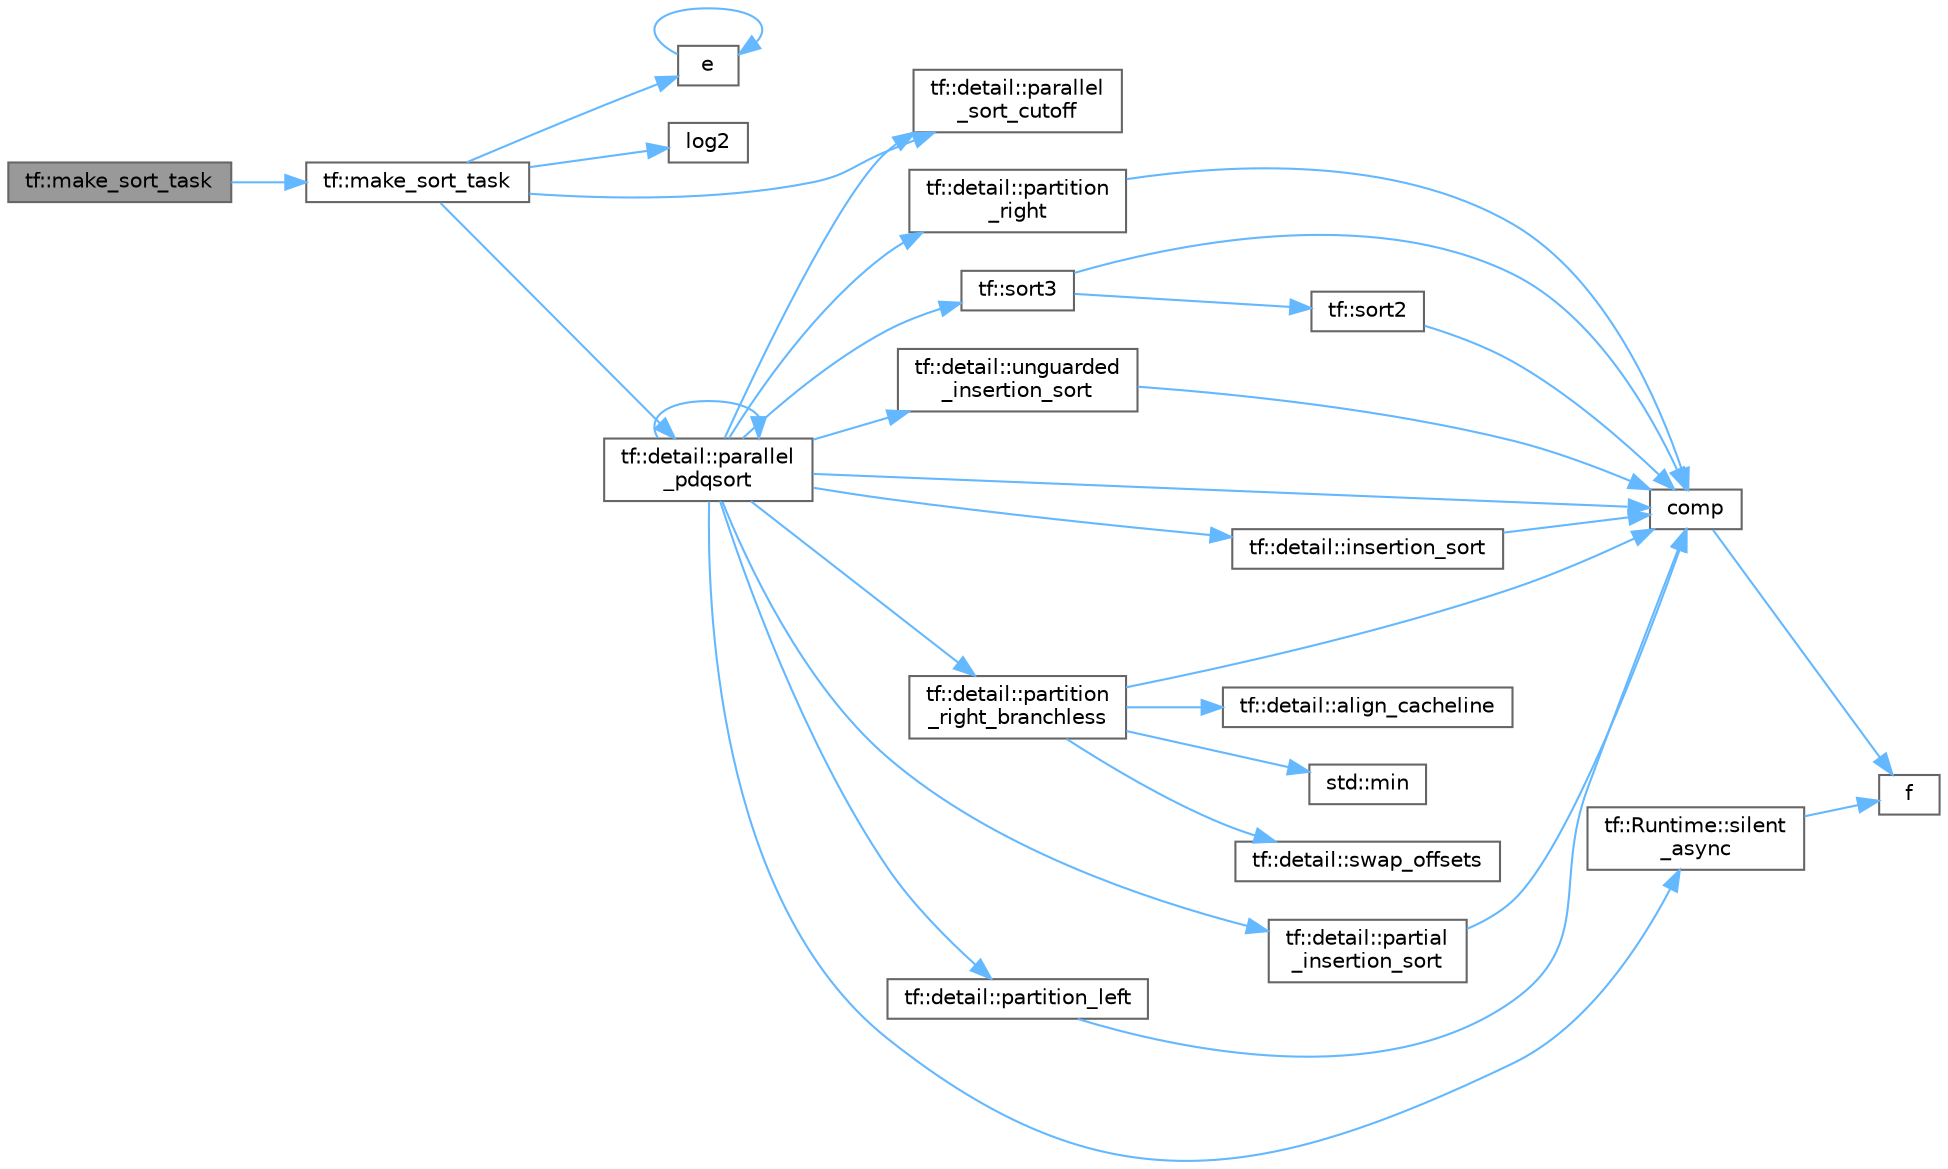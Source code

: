 digraph "tf::make_sort_task"
{
 // LATEX_PDF_SIZE
  bgcolor="transparent";
  edge [fontname=Helvetica,fontsize=10,labelfontname=Helvetica,labelfontsize=10];
  node [fontname=Helvetica,fontsize=10,shape=box,height=0.2,width=0.4];
  rankdir="LR";
  Node1 [id="Node000001",label="tf::make_sort_task",height=0.2,width=0.4,color="gray40", fillcolor="grey60", style="filled", fontcolor="black",tooltip=" "];
  Node1 -> Node2 [id="edge32_Node000001_Node000002",color="steelblue1",style="solid",tooltip=" "];
  Node2 [id="Node000002",label="tf::make_sort_task",height=0.2,width=0.4,color="grey40", fillcolor="white", style="filled",URL="$namespacetf.html#a5fc8e80807560f48e5e8275f16938d03",tooltip=" "];
  Node2 -> Node3 [id="edge33_Node000002_Node000003",color="steelblue1",style="solid",tooltip=" "];
  Node3 [id="Node000003",label="e",height=0.2,width=0.4,color="grey40", fillcolor="white", style="filled",URL="$_cwise__array__power__array_8cpp.html#a9cb86ff854760bf91a154f2724a9101d",tooltip=" "];
  Node3 -> Node3 [id="edge34_Node000003_Node000003",color="steelblue1",style="solid",tooltip=" "];
  Node2 -> Node4 [id="edge35_Node000002_Node000004",color="steelblue1",style="solid",tooltip=" "];
  Node4 [id="Node000004",label="log2",height=0.2,width=0.4,color="grey40", fillcolor="white", style="filled",URL="$_direct_x_page_8xaml_8cpp.html#a5ed22c1dd181a227939080748e797261",tooltip=" "];
  Node2 -> Node5 [id="edge36_Node000002_Node000005",color="steelblue1",style="solid",tooltip=" "];
  Node5 [id="Node000005",label="tf::detail::parallel\l_pdqsort",height=0.2,width=0.4,color="grey40", fillcolor="white", style="filled",URL="$namespacetf_1_1detail.html#aa36251921080126c7e26f7cbdc0257c4",tooltip=" "];
  Node5 -> Node6 [id="edge37_Node000005_Node000006",color="steelblue1",style="solid",tooltip=" "];
  Node6 [id="Node000006",label="comp",height=0.2,width=0.4,color="grey40", fillcolor="white", style="filled",URL="$external_2taskflow_2sandbox_2jacobi_2main_8cpp.html#aaa178026ff13e667efcb0104a55252e7",tooltip=" "];
  Node6 -> Node7 [id="edge38_Node000006_Node000007",color="steelblue1",style="solid",tooltip=" "];
  Node7 [id="Node000007",label="f",height=0.2,width=0.4,color="grey40", fillcolor="white", style="filled",URL="$cxx11__tensor__map_8cpp.html#a7f507fea02198f6cb81c86640c7b1a4e",tooltip=" "];
  Node5 -> Node8 [id="edge39_Node000005_Node000008",color="steelblue1",style="solid",tooltip=" "];
  Node8 [id="Node000008",label="tf::detail::insertion_sort",height=0.2,width=0.4,color="grey40", fillcolor="white", style="filled",URL="$namespacetf_1_1detail.html#ab1556edb46eb3e7c04851516b3c60baa",tooltip=" "];
  Node8 -> Node6 [id="edge40_Node000008_Node000006",color="steelblue1",style="solid",tooltip=" "];
  Node5 -> Node5 [id="edge41_Node000005_Node000005",color="steelblue1",style="solid",tooltip=" "];
  Node5 -> Node9 [id="edge42_Node000005_Node000009",color="steelblue1",style="solid",tooltip=" "];
  Node9 [id="Node000009",label="tf::detail::parallel\l_sort_cutoff",height=0.2,width=0.4,color="grey40", fillcolor="white", style="filled",URL="$namespacetf_1_1detail.html#aa0d0544f37b349d18deb1e7618629d4f",tooltip=" "];
  Node5 -> Node10 [id="edge43_Node000005_Node000010",color="steelblue1",style="solid",tooltip=" "];
  Node10 [id="Node000010",label="tf::detail::partial\l_insertion_sort",height=0.2,width=0.4,color="grey40", fillcolor="white", style="filled",URL="$namespacetf_1_1detail.html#a0179cb7dc36fa2fd90add73802055671",tooltip=" "];
  Node10 -> Node6 [id="edge44_Node000010_Node000006",color="steelblue1",style="solid",tooltip=" "];
  Node5 -> Node11 [id="edge45_Node000005_Node000011",color="steelblue1",style="solid",tooltip=" "];
  Node11 [id="Node000011",label="tf::detail::partition_left",height=0.2,width=0.4,color="grey40", fillcolor="white", style="filled",URL="$namespacetf_1_1detail.html#a8d6f47cf2324c09cb2c8ee32b8b9d0bc",tooltip=" "];
  Node11 -> Node6 [id="edge46_Node000011_Node000006",color="steelblue1",style="solid",tooltip=" "];
  Node5 -> Node12 [id="edge47_Node000005_Node000012",color="steelblue1",style="solid",tooltip=" "];
  Node12 [id="Node000012",label="tf::detail::partition\l_right",height=0.2,width=0.4,color="grey40", fillcolor="white", style="filled",URL="$namespacetf_1_1detail.html#a58f9509bd1865052a006a3b5a6f18955",tooltip=" "];
  Node12 -> Node6 [id="edge48_Node000012_Node000006",color="steelblue1",style="solid",tooltip=" "];
  Node5 -> Node13 [id="edge49_Node000005_Node000013",color="steelblue1",style="solid",tooltip=" "];
  Node13 [id="Node000013",label="tf::detail::partition\l_right_branchless",height=0.2,width=0.4,color="grey40", fillcolor="white", style="filled",URL="$namespacetf_1_1detail.html#a2bfa6703975215bd19731f48b45a5520",tooltip=" "];
  Node13 -> Node14 [id="edge50_Node000013_Node000014",color="steelblue1",style="solid",tooltip=" "];
  Node14 [id="Node000014",label="tf::detail::align_cacheline",height=0.2,width=0.4,color="grey40", fillcolor="white", style="filled",URL="$namespacetf_1_1detail.html#aa1a33395e18f3b709c1ead77a6e22913",tooltip=" "];
  Node13 -> Node6 [id="edge51_Node000013_Node000006",color="steelblue1",style="solid",tooltip=" "];
  Node13 -> Node15 [id="edge52_Node000013_Node000015",color="steelblue1",style="solid",tooltip=" "];
  Node15 [id="Node000015",label="std::min",height=0.2,width=0.4,color="grey40", fillcolor="white", style="filled",URL="$namespacestd.html#ac7b9885417769949d76890454b6d072e",tooltip=" "];
  Node13 -> Node16 [id="edge53_Node000013_Node000016",color="steelblue1",style="solid",tooltip=" "];
  Node16 [id="Node000016",label="tf::detail::swap_offsets",height=0.2,width=0.4,color="grey40", fillcolor="white", style="filled",URL="$namespacetf_1_1detail.html#a3a795a3259d1f760a76b7344c45f8966",tooltip=" "];
  Node5 -> Node17 [id="edge54_Node000005_Node000017",color="steelblue1",style="solid",tooltip=" "];
  Node17 [id="Node000017",label="tf::Runtime::silent\l_async",height=0.2,width=0.4,color="grey40", fillcolor="white", style="filled",URL="$classtf_1_1_runtime.html#a0ce29efa2106c8c5a1432e4a55ab2e05",tooltip="runs the given function asynchronously without returning any future object"];
  Node17 -> Node7 [id="edge55_Node000017_Node000007",color="steelblue1",style="solid",tooltip=" "];
  Node5 -> Node18 [id="edge56_Node000005_Node000018",color="steelblue1",style="solid",tooltip=" "];
  Node18 [id="Node000018",label="tf::sort3",height=0.2,width=0.4,color="grey40", fillcolor="white", style="filled",URL="$namespacetf.html#a86489af717270b8c9b657b347215ef0f",tooltip="Sorts three elements of dereferenced iterators using the given comparison function."];
  Node18 -> Node6 [id="edge57_Node000018_Node000006",color="steelblue1",style="solid",tooltip=" "];
  Node18 -> Node19 [id="edge58_Node000018_Node000019",color="steelblue1",style="solid",tooltip=" "];
  Node19 [id="Node000019",label="tf::sort2",height=0.2,width=0.4,color="grey40", fillcolor="white", style="filled",URL="$namespacetf.html#a8d3fa9252b0da87bff1df912d0a591fe",tooltip="sorts two elements of dereferenced iterators using the given comparison function"];
  Node19 -> Node6 [id="edge59_Node000019_Node000006",color="steelblue1",style="solid",tooltip=" "];
  Node5 -> Node20 [id="edge60_Node000005_Node000020",color="steelblue1",style="solid",tooltip=" "];
  Node20 [id="Node000020",label="tf::detail::unguarded\l_insertion_sort",height=0.2,width=0.4,color="grey40", fillcolor="white", style="filled",URL="$namespacetf_1_1detail.html#aab43e78ed2fb98616bb8edbf74582b04",tooltip=" "];
  Node20 -> Node6 [id="edge61_Node000020_Node000006",color="steelblue1",style="solid",tooltip=" "];
  Node2 -> Node9 [id="edge62_Node000002_Node000009",color="steelblue1",style="solid",tooltip=" "];
}
